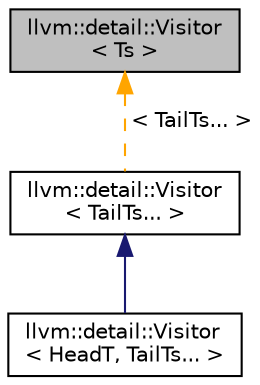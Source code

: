 digraph "llvm::detail::Visitor&lt; Ts &gt;"
{
 // LATEX_PDF_SIZE
  bgcolor="transparent";
  edge [fontname="Helvetica",fontsize="10",labelfontname="Helvetica",labelfontsize="10"];
  node [fontname="Helvetica",fontsize="10",shape=record];
  Node1 [label="llvm::detail::Visitor\l\< Ts \>",height=0.2,width=0.4,color="black", fillcolor="grey75", style="filled", fontcolor="black",tooltip=" "];
  Node1 -> Node2 [dir="back",color="orange",fontsize="10",style="dashed",label=" \< TailTs... \>" ,fontname="Helvetica"];
  Node2 [label="llvm::detail::Visitor\l\< TailTs... \>",height=0.2,width=0.4,color="black",URL="$structllvm_1_1detail_1_1Visitor.html",tooltip=" "];
  Node2 -> Node3 [dir="back",color="midnightblue",fontsize="10",style="solid",fontname="Helvetica"];
  Node3 [label="llvm::detail::Visitor\l\< HeadT, TailTs... \>",height=0.2,width=0.4,color="black",URL="$structllvm_1_1detail_1_1Visitor_3_01HeadT_00_01TailTs_8_8_8_01_4.html",tooltip=" "];
}
